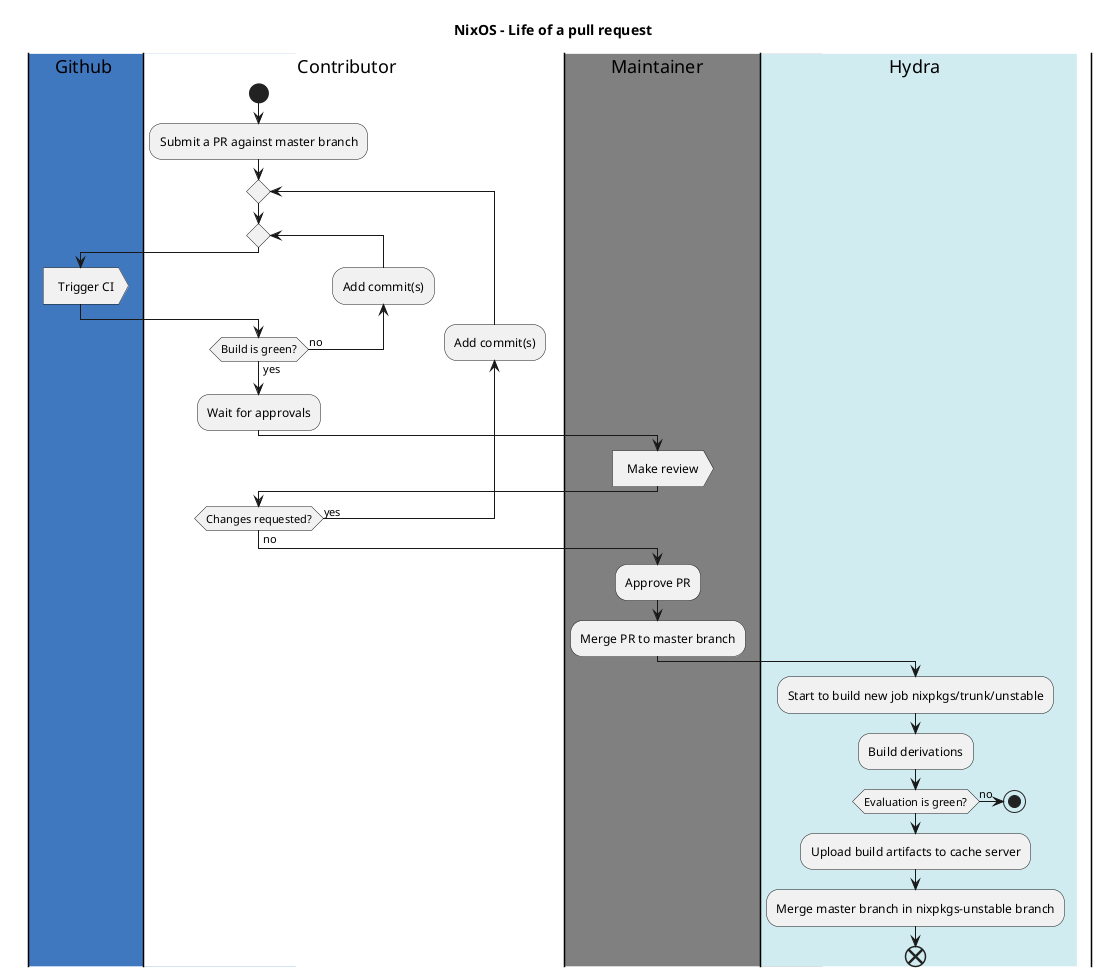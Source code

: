 @startuml Nixos - Life of a pull request
skinparam defaultTextAlignment center
skinparam swimlaneWidth same
skinparam linetype polyline
skinparam linetype ortho

title NixOS - Life of a pull request

|#4078c0|Github|
|#white|Contributor|
|#grey|Maintainer|
|#d1ecf1|Hydra|

|Contributor|
start
  :Submit a PR against master branch;

  repeat
    repeat
      backward :Add commit(s);
      |Github|
      :Trigger CI>
      |Contributor|
    repeat while (Build is green?) is (no) not (yes)
    :Wait for approvals;
    |Maintainer|
    :Make review>
  |Contributor|
  backward :Add commit(s);
  repeat while (Changes requested?) is (yes) not (no)
  |Maintainer|
  :Approve PR;

  |Maintainer|
  :Merge PR to master branch;

  |Hydra|
  :Start to build new job nixpkgs/trunk/unstable;
  :Build derivations;

  if (Evaluation is green?) is (no) then
  stop
  endif

  :Upload build artifacts to cache server;
  :Merge master branch in nixpkgs-unstable branch;
end
@enduml

